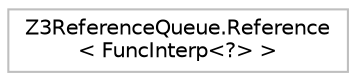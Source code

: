 digraph "Graphical Class Hierarchy"
{
 // LATEX_PDF_SIZE
  edge [fontname="Helvetica",fontsize="10",labelfontname="Helvetica",labelfontsize="10"];
  node [fontname="Helvetica",fontsize="10",shape=record];
  rankdir="LR";
  Node0 [label="Z3ReferenceQueue.Reference\l\< FuncInterp\<?\> \>",height=0.2,width=0.4,color="grey75", fillcolor="white", style="filled",tooltip=" "];
}
